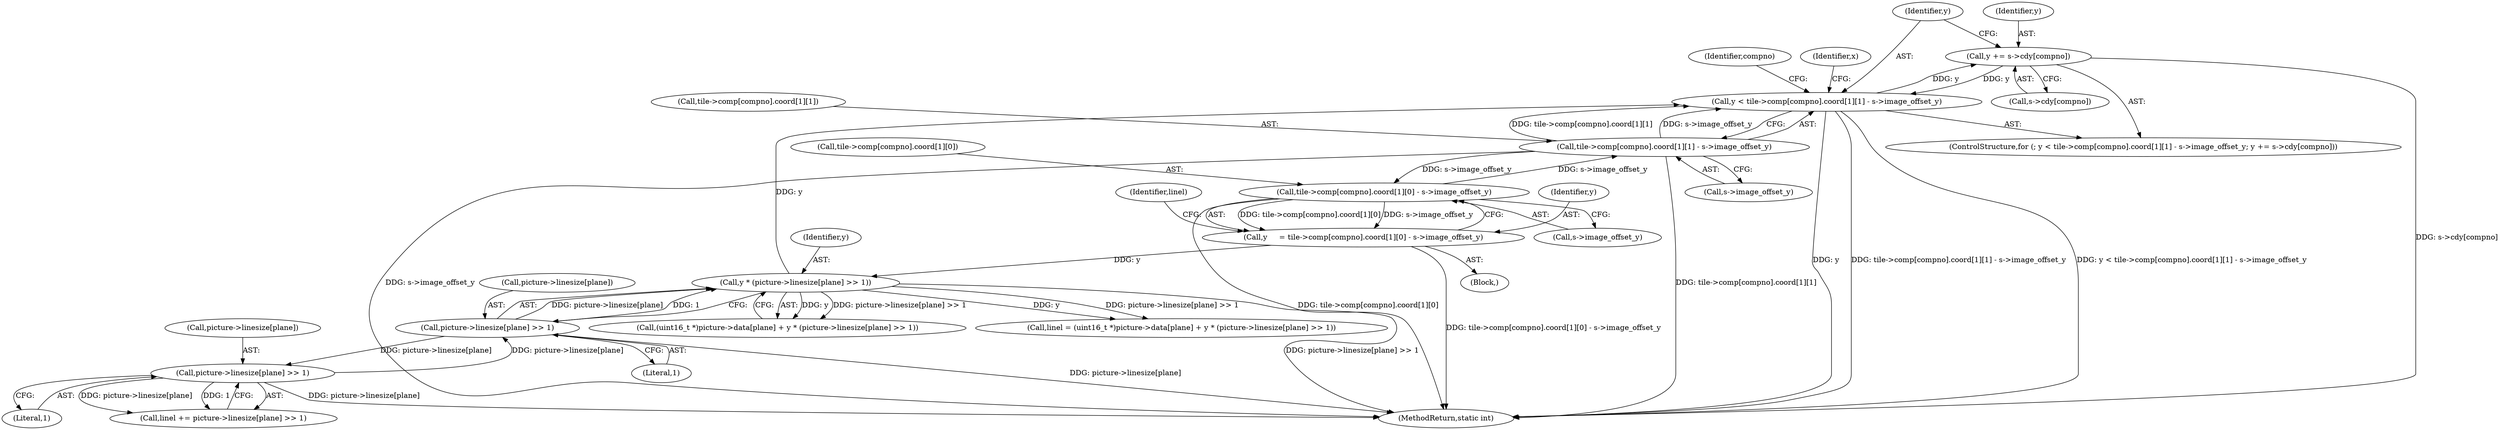 digraph "0_FFmpeg_fe448cd28d674c3eff3072552eae366d0b659ce9@pointer" {
"1000939" [label="(Call,y += s->cdy[compno])"];
"1000922" [label="(Call,y < tile->comp[compno].coord[1][1] - s->image_offset_y)"];
"1000939" [label="(Call,y += s->cdy[compno])"];
"1000912" [label="(Call,y * (picture->linesize[plane] >> 1))"];
"1000885" [label="(Call,y     = tile->comp[compno].coord[1][0] - s->image_offset_y)"];
"1000887" [label="(Call,tile->comp[compno].coord[1][0] - s->image_offset_y)"];
"1000924" [label="(Call,tile->comp[compno].coord[1][1] - s->image_offset_y)"];
"1000914" [label="(Call,picture->linesize[plane] >> 1)"];
"1001081" [label="(Call,picture->linesize[plane] >> 1)"];
"1000784" [label="(Block,)"];
"1000936" [label="(Call,s->image_offset_y)"];
"1000922" [label="(Call,y < tile->comp[compno].coord[1][1] - s->image_offset_y)"];
"1000783" [label="(Identifier,compno)"];
"1001082" [label="(Call,picture->linesize[plane])"];
"1000912" [label="(Call,y * (picture->linesize[plane] >> 1))"];
"1001079" [label="(Call,linel += picture->linesize[plane] >> 1)"];
"1000914" [label="(Call,picture->linesize[plane] >> 1)"];
"1000920" [label="(Literal,1)"];
"1000924" [label="(Call,tile->comp[compno].coord[1][1] - s->image_offset_y)"];
"1001090" [label="(MethodReturn,static int)"];
"1000915" [label="(Call,picture->linesize[plane])"];
"1000941" [label="(Call,s->cdy[compno])"];
"1000939" [label="(Call,y += s->cdy[compno])"];
"1000902" [label="(Call,linel = (uint16_t *)picture->data[plane] + y * (picture->linesize[plane] >> 1))"];
"1000921" [label="(ControlStructure,for (; y < tile->comp[compno].coord[1][1] - s->image_offset_y; y += s->cdy[compno]))"];
"1001087" [label="(Literal,1)"];
"1001081" [label="(Call,picture->linesize[plane] >> 1)"];
"1000904" [label="(Call,(uint16_t *)picture->data[plane] + y * (picture->linesize[plane] >> 1))"];
"1000903" [label="(Identifier,linel)"];
"1000940" [label="(Identifier,y)"];
"1000885" [label="(Call,y     = tile->comp[compno].coord[1][0] - s->image_offset_y)"];
"1000886" [label="(Identifier,y)"];
"1000899" [label="(Call,s->image_offset_y)"];
"1000913" [label="(Identifier,y)"];
"1000887" [label="(Call,tile->comp[compno].coord[1][0] - s->image_offset_y)"];
"1000949" [label="(Identifier,x)"];
"1000923" [label="(Identifier,y)"];
"1000925" [label="(Call,tile->comp[compno].coord[1][1])"];
"1000888" [label="(Call,tile->comp[compno].coord[1][0])"];
"1000939" -> "1000921"  [label="AST: "];
"1000939" -> "1000941"  [label="CFG: "];
"1000940" -> "1000939"  [label="AST: "];
"1000941" -> "1000939"  [label="AST: "];
"1000923" -> "1000939"  [label="CFG: "];
"1000939" -> "1001090"  [label="DDG: s->cdy[compno]"];
"1000939" -> "1000922"  [label="DDG: y"];
"1000922" -> "1000939"  [label="DDG: y"];
"1000922" -> "1000921"  [label="AST: "];
"1000922" -> "1000924"  [label="CFG: "];
"1000923" -> "1000922"  [label="AST: "];
"1000924" -> "1000922"  [label="AST: "];
"1000949" -> "1000922"  [label="CFG: "];
"1000783" -> "1000922"  [label="CFG: "];
"1000922" -> "1001090"  [label="DDG: y"];
"1000922" -> "1001090"  [label="DDG: tile->comp[compno].coord[1][1] - s->image_offset_y"];
"1000922" -> "1001090"  [label="DDG: y < tile->comp[compno].coord[1][1] - s->image_offset_y"];
"1000912" -> "1000922"  [label="DDG: y"];
"1000924" -> "1000922"  [label="DDG: tile->comp[compno].coord[1][1]"];
"1000924" -> "1000922"  [label="DDG: s->image_offset_y"];
"1000912" -> "1000904"  [label="AST: "];
"1000912" -> "1000914"  [label="CFG: "];
"1000913" -> "1000912"  [label="AST: "];
"1000914" -> "1000912"  [label="AST: "];
"1000904" -> "1000912"  [label="CFG: "];
"1000912" -> "1001090"  [label="DDG: picture->linesize[plane] >> 1"];
"1000912" -> "1000902"  [label="DDG: y"];
"1000912" -> "1000902"  [label="DDG: picture->linesize[plane] >> 1"];
"1000912" -> "1000904"  [label="DDG: y"];
"1000912" -> "1000904"  [label="DDG: picture->linesize[plane] >> 1"];
"1000885" -> "1000912"  [label="DDG: y"];
"1000914" -> "1000912"  [label="DDG: picture->linesize[plane]"];
"1000914" -> "1000912"  [label="DDG: 1"];
"1000885" -> "1000784"  [label="AST: "];
"1000885" -> "1000887"  [label="CFG: "];
"1000886" -> "1000885"  [label="AST: "];
"1000887" -> "1000885"  [label="AST: "];
"1000903" -> "1000885"  [label="CFG: "];
"1000885" -> "1001090"  [label="DDG: tile->comp[compno].coord[1][0] - s->image_offset_y"];
"1000887" -> "1000885"  [label="DDG: tile->comp[compno].coord[1][0]"];
"1000887" -> "1000885"  [label="DDG: s->image_offset_y"];
"1000887" -> "1000899"  [label="CFG: "];
"1000888" -> "1000887"  [label="AST: "];
"1000899" -> "1000887"  [label="AST: "];
"1000887" -> "1001090"  [label="DDG: tile->comp[compno].coord[1][0]"];
"1000924" -> "1000887"  [label="DDG: s->image_offset_y"];
"1000887" -> "1000924"  [label="DDG: s->image_offset_y"];
"1000924" -> "1000936"  [label="CFG: "];
"1000925" -> "1000924"  [label="AST: "];
"1000936" -> "1000924"  [label="AST: "];
"1000924" -> "1001090"  [label="DDG: s->image_offset_y"];
"1000924" -> "1001090"  [label="DDG: tile->comp[compno].coord[1][1]"];
"1000914" -> "1000920"  [label="CFG: "];
"1000915" -> "1000914"  [label="AST: "];
"1000920" -> "1000914"  [label="AST: "];
"1000914" -> "1001090"  [label="DDG: picture->linesize[plane]"];
"1001081" -> "1000914"  [label="DDG: picture->linesize[plane]"];
"1000914" -> "1001081"  [label="DDG: picture->linesize[plane]"];
"1001081" -> "1001079"  [label="AST: "];
"1001081" -> "1001087"  [label="CFG: "];
"1001082" -> "1001081"  [label="AST: "];
"1001087" -> "1001081"  [label="AST: "];
"1001079" -> "1001081"  [label="CFG: "];
"1001081" -> "1001090"  [label="DDG: picture->linesize[plane]"];
"1001081" -> "1001079"  [label="DDG: picture->linesize[plane]"];
"1001081" -> "1001079"  [label="DDG: 1"];
}
